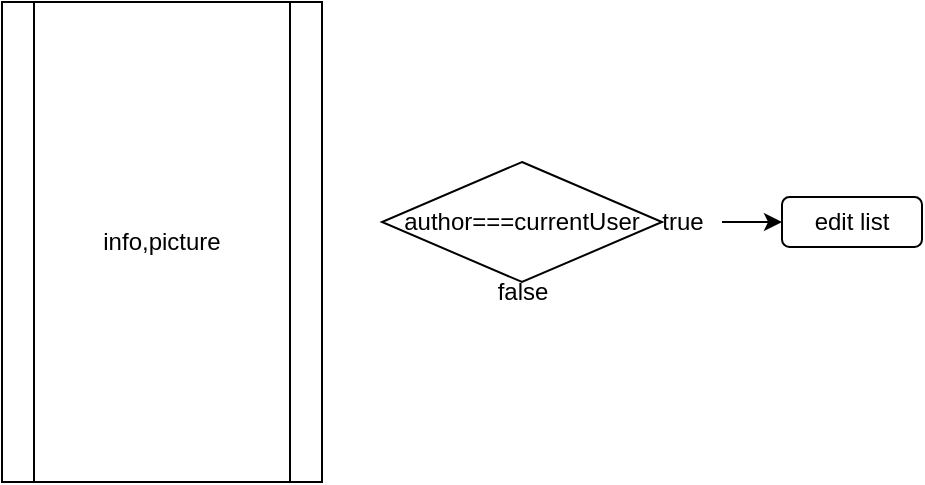 <mxfile>
    <diagram id="X9iOYXmIfeHWFzmbvITY" name="Page-1">
        <mxGraphModel dx="1154" dy="510" grid="1" gridSize="10" guides="1" tooltips="1" connect="1" arrows="1" fold="1" page="1" pageScale="1" pageWidth="827" pageHeight="1169" math="0" shadow="0">
            <root>
                <mxCell id="0"/>
                <mxCell id="1" parent="0"/>
                <mxCell id="3" value="info,picture" style="shape=process;whiteSpace=wrap;html=1;backgroundOutline=1;" vertex="1" parent="1">
                    <mxGeometry x="120" y="170" width="160" height="240" as="geometry"/>
                </mxCell>
                <mxCell id="4" value="edit list" style="rounded=1;whiteSpace=wrap;html=1;" vertex="1" parent="1">
                    <mxGeometry x="510" y="267.5" width="70" height="25" as="geometry"/>
                </mxCell>
                <mxCell id="5" value="" style="group" vertex="1" connectable="0" parent="1">
                    <mxGeometry x="310" y="260" width="140" height="70" as="geometry"/>
                </mxCell>
                <mxCell id="6" value="author===currentUser" style="rhombus;whiteSpace=wrap;html=1;" vertex="1" parent="5">
                    <mxGeometry y="-10" width="140" height="60" as="geometry"/>
                </mxCell>
                <mxCell id="7" value="false" style="text;html=1;align=center;verticalAlign=middle;resizable=0;points=[];autosize=1;strokeColor=none;fillColor=none;" vertex="1" parent="5">
                    <mxGeometry x="45" y="40" width="50" height="30" as="geometry"/>
                </mxCell>
                <mxCell id="9" style="edgeStyle=none;html=1;entryX=0;entryY=0.5;entryDx=0;entryDy=0;" edge="1" parent="1" source="8" target="4">
                    <mxGeometry relative="1" as="geometry"/>
                </mxCell>
                <mxCell id="8" value="true" style="text;html=1;align=center;verticalAlign=middle;resizable=0;points=[];autosize=1;strokeColor=none;fillColor=none;" vertex="1" parent="1">
                    <mxGeometry x="440" y="265" width="40" height="30" as="geometry"/>
                </mxCell>
            </root>
        </mxGraphModel>
    </diagram>
</mxfile>